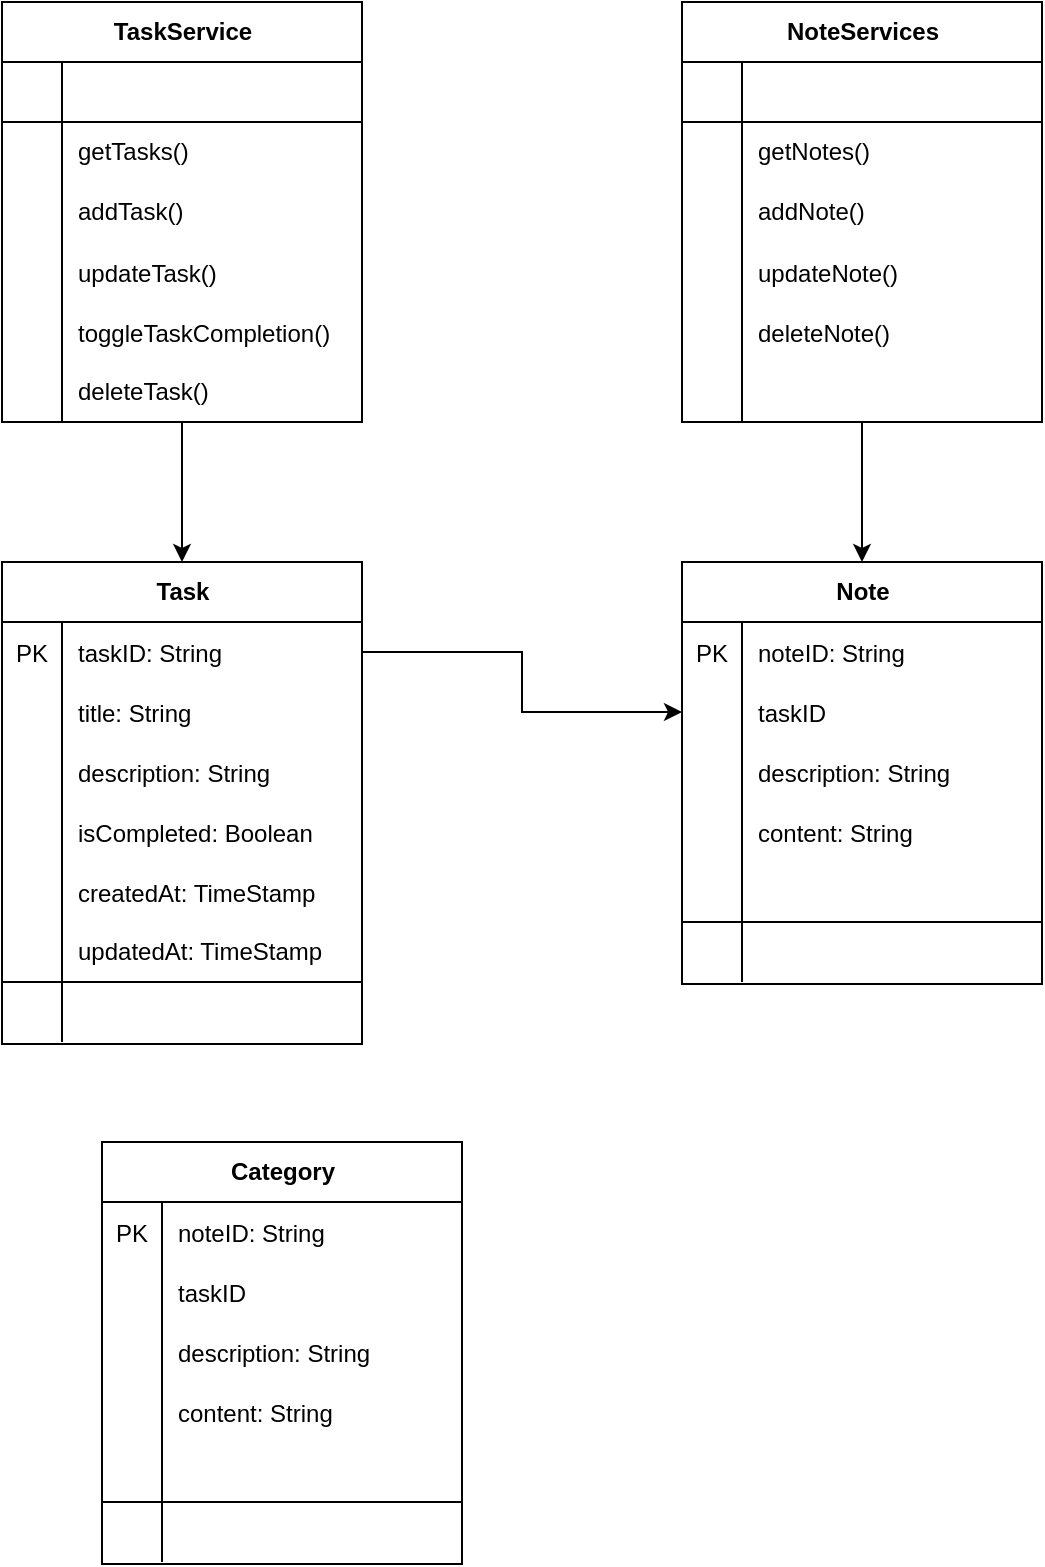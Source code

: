 <mxfile version="26.0.14">
  <diagram name="Page-1" id="JAcl6DxfZTMCWx050rgq">
    <mxGraphModel dx="1674" dy="1844" grid="1" gridSize="10" guides="1" tooltips="1" connect="1" arrows="1" fold="1" page="1" pageScale="1" pageWidth="850" pageHeight="1100" math="0" shadow="0">
      <root>
        <mxCell id="0" />
        <mxCell id="1" parent="0" />
        <mxCell id="ZKBM9tfTrSH8wka9pJI8-1" value="&lt;b&gt;Task&lt;/b&gt;" style="shape=table;startSize=30;container=1;collapsible=1;childLayout=tableLayout;fixedRows=1;rowLines=0;fontStyle=0;align=center;resizeLast=1;html=1;" parent="1" vertex="1">
          <mxGeometry x="80" y="240" width="180" height="241" as="geometry" />
        </mxCell>
        <mxCell id="ZKBM9tfTrSH8wka9pJI8-33" value="" style="shape=tableRow;horizontal=0;startSize=0;swimlaneHead=0;swimlaneBody=0;fillColor=none;collapsible=0;dropTarget=0;points=[[0,0.5],[1,0.5]];portConstraint=eastwest;top=0;left=0;right=0;bottom=0;fontStyle=0" parent="ZKBM9tfTrSH8wka9pJI8-1" vertex="1">
          <mxGeometry y="30" width="180" height="30" as="geometry" />
        </mxCell>
        <mxCell id="ZKBM9tfTrSH8wka9pJI8-34" value="PK" style="shape=partialRectangle;connectable=0;fillColor=none;top=0;left=0;bottom=0;right=0;editable=1;overflow=hidden;fontStyle=0" parent="ZKBM9tfTrSH8wka9pJI8-33" vertex="1">
          <mxGeometry width="30" height="30" as="geometry">
            <mxRectangle width="30" height="30" as="alternateBounds" />
          </mxGeometry>
        </mxCell>
        <mxCell id="ZKBM9tfTrSH8wka9pJI8-35" value="taskID: String" style="shape=partialRectangle;connectable=0;fillColor=none;top=0;left=0;bottom=0;right=0;align=left;spacingLeft=6;overflow=hidden;fontStyle=0" parent="ZKBM9tfTrSH8wka9pJI8-33" vertex="1">
          <mxGeometry x="30" width="150" height="30" as="geometry">
            <mxRectangle width="150" height="30" as="alternateBounds" />
          </mxGeometry>
        </mxCell>
        <mxCell id="ZKBM9tfTrSH8wka9pJI8-36" value="" style="shape=tableRow;horizontal=0;startSize=0;swimlaneHead=0;swimlaneBody=0;fillColor=none;collapsible=0;dropTarget=0;points=[[0,0.5],[1,0.5]];portConstraint=eastwest;top=0;left=0;right=0;bottom=0;" parent="ZKBM9tfTrSH8wka9pJI8-1" vertex="1">
          <mxGeometry y="60" width="180" height="30" as="geometry" />
        </mxCell>
        <mxCell id="ZKBM9tfTrSH8wka9pJI8-37" value="" style="shape=partialRectangle;connectable=0;fillColor=none;top=0;left=0;bottom=0;right=0;editable=1;overflow=hidden;" parent="ZKBM9tfTrSH8wka9pJI8-36" vertex="1">
          <mxGeometry width="30" height="30" as="geometry">
            <mxRectangle width="30" height="30" as="alternateBounds" />
          </mxGeometry>
        </mxCell>
        <mxCell id="ZKBM9tfTrSH8wka9pJI8-38" value="title: String" style="shape=partialRectangle;connectable=0;fillColor=none;top=0;left=0;bottom=0;right=0;align=left;spacingLeft=6;overflow=hidden;" parent="ZKBM9tfTrSH8wka9pJI8-36" vertex="1">
          <mxGeometry x="30" width="150" height="30" as="geometry">
            <mxRectangle width="150" height="30" as="alternateBounds" />
          </mxGeometry>
        </mxCell>
        <mxCell id="ZKBM9tfTrSH8wka9pJI8-30" value="" style="shape=tableRow;horizontal=0;startSize=0;swimlaneHead=0;swimlaneBody=0;fillColor=none;collapsible=0;dropTarget=0;points=[[0,0.5],[1,0.5]];portConstraint=eastwest;top=0;left=0;right=0;bottom=0;fontStyle=0" parent="ZKBM9tfTrSH8wka9pJI8-1" vertex="1">
          <mxGeometry y="90" width="180" height="30" as="geometry" />
        </mxCell>
        <mxCell id="ZKBM9tfTrSH8wka9pJI8-31" value="" style="shape=partialRectangle;connectable=0;fillColor=none;top=0;left=0;bottom=0;right=0;editable=1;overflow=hidden;fontStyle=0" parent="ZKBM9tfTrSH8wka9pJI8-30" vertex="1">
          <mxGeometry width="30" height="30" as="geometry">
            <mxRectangle width="30" height="30" as="alternateBounds" />
          </mxGeometry>
        </mxCell>
        <mxCell id="ZKBM9tfTrSH8wka9pJI8-32" value="description: String" style="shape=partialRectangle;connectable=0;fillColor=none;top=0;left=0;bottom=0;right=0;align=left;spacingLeft=6;overflow=hidden;fontStyle=0" parent="ZKBM9tfTrSH8wka9pJI8-30" vertex="1">
          <mxGeometry x="30" width="150" height="30" as="geometry">
            <mxRectangle width="150" height="30" as="alternateBounds" />
          </mxGeometry>
        </mxCell>
        <mxCell id="ZKBM9tfTrSH8wka9pJI8-39" value="" style="shape=tableRow;horizontal=0;startSize=0;swimlaneHead=0;swimlaneBody=0;fillColor=none;collapsible=0;dropTarget=0;points=[[0,0.5],[1,0.5]];portConstraint=eastwest;top=0;left=0;right=0;bottom=0;" parent="ZKBM9tfTrSH8wka9pJI8-1" vertex="1">
          <mxGeometry y="120" width="180" height="30" as="geometry" />
        </mxCell>
        <mxCell id="ZKBM9tfTrSH8wka9pJI8-40" value="" style="shape=partialRectangle;connectable=0;fillColor=none;top=0;left=0;bottom=0;right=0;editable=1;overflow=hidden;" parent="ZKBM9tfTrSH8wka9pJI8-39" vertex="1">
          <mxGeometry width="30" height="30" as="geometry">
            <mxRectangle width="30" height="30" as="alternateBounds" />
          </mxGeometry>
        </mxCell>
        <mxCell id="ZKBM9tfTrSH8wka9pJI8-41" value="isCompleted: Boolean" style="shape=partialRectangle;connectable=0;fillColor=none;top=0;left=0;bottom=0;right=0;align=left;spacingLeft=6;overflow=hidden;" parent="ZKBM9tfTrSH8wka9pJI8-39" vertex="1">
          <mxGeometry x="30" width="150" height="30" as="geometry">
            <mxRectangle width="150" height="30" as="alternateBounds" />
          </mxGeometry>
        </mxCell>
        <mxCell id="ZKBM9tfTrSH8wka9pJI8-57" value="" style="shape=tableRow;horizontal=0;startSize=0;swimlaneHead=0;swimlaneBody=0;fillColor=none;collapsible=0;dropTarget=0;points=[[0,0.5],[1,0.5]];portConstraint=eastwest;top=0;left=0;right=0;bottom=0;" parent="ZKBM9tfTrSH8wka9pJI8-1" vertex="1">
          <mxGeometry y="150" width="180" height="30" as="geometry" />
        </mxCell>
        <mxCell id="ZKBM9tfTrSH8wka9pJI8-58" value="" style="shape=partialRectangle;connectable=0;fillColor=none;top=0;left=0;bottom=0;right=0;editable=1;overflow=hidden;" parent="ZKBM9tfTrSH8wka9pJI8-57" vertex="1">
          <mxGeometry width="30" height="30" as="geometry">
            <mxRectangle width="30" height="30" as="alternateBounds" />
          </mxGeometry>
        </mxCell>
        <mxCell id="ZKBM9tfTrSH8wka9pJI8-59" value="createdAt: TimeStamp" style="shape=partialRectangle;connectable=0;fillColor=none;top=0;left=0;bottom=0;right=0;align=left;spacingLeft=6;overflow=hidden;" parent="ZKBM9tfTrSH8wka9pJI8-57" vertex="1">
          <mxGeometry x="30" width="150" height="30" as="geometry">
            <mxRectangle width="150" height="30" as="alternateBounds" />
          </mxGeometry>
        </mxCell>
        <mxCell id="ZKBM9tfTrSH8wka9pJI8-2" value="" style="shape=tableRow;horizontal=0;startSize=0;swimlaneHead=0;swimlaneBody=0;fillColor=none;collapsible=0;dropTarget=0;points=[[0,0.5],[1,0.5]];portConstraint=eastwest;top=0;left=0;right=0;bottom=1;fontStyle=0" parent="ZKBM9tfTrSH8wka9pJI8-1" vertex="1">
          <mxGeometry y="180" width="180" height="30" as="geometry" />
        </mxCell>
        <mxCell id="ZKBM9tfTrSH8wka9pJI8-3" value="" style="shape=partialRectangle;connectable=0;fillColor=none;top=0;left=0;bottom=0;right=0;fontStyle=0;overflow=hidden;whiteSpace=wrap;html=1;" parent="ZKBM9tfTrSH8wka9pJI8-2" vertex="1">
          <mxGeometry width="30" height="30" as="geometry">
            <mxRectangle width="30" height="30" as="alternateBounds" />
          </mxGeometry>
        </mxCell>
        <mxCell id="ZKBM9tfTrSH8wka9pJI8-4" value="updatedAt: TimeStamp" style="shape=partialRectangle;connectable=0;fillColor=none;top=0;left=0;bottom=0;right=0;align=left;spacingLeft=6;fontStyle=0;overflow=hidden;whiteSpace=wrap;html=1;" parent="ZKBM9tfTrSH8wka9pJI8-2" vertex="1">
          <mxGeometry x="30" width="150" height="30" as="geometry">
            <mxRectangle width="150" height="30" as="alternateBounds" />
          </mxGeometry>
        </mxCell>
        <mxCell id="ZKBM9tfTrSH8wka9pJI8-45" value="" style="shape=tableRow;horizontal=0;startSize=0;swimlaneHead=0;swimlaneBody=0;fillColor=none;collapsible=0;dropTarget=0;points=[[0,0.5],[1,0.5]];portConstraint=eastwest;top=0;left=0;right=0;bottom=0;" parent="ZKBM9tfTrSH8wka9pJI8-1" vertex="1">
          <mxGeometry y="210" width="180" height="30" as="geometry" />
        </mxCell>
        <mxCell id="ZKBM9tfTrSH8wka9pJI8-46" value="" style="shape=partialRectangle;connectable=0;fillColor=none;top=0;left=0;bottom=0;right=0;editable=1;overflow=hidden;" parent="ZKBM9tfTrSH8wka9pJI8-45" vertex="1">
          <mxGeometry width="30" height="30" as="geometry">
            <mxRectangle width="30" height="30" as="alternateBounds" />
          </mxGeometry>
        </mxCell>
        <mxCell id="ZKBM9tfTrSH8wka9pJI8-47" value="" style="shape=partialRectangle;connectable=0;fillColor=none;top=0;left=0;bottom=0;right=0;align=left;spacingLeft=6;overflow=hidden;" parent="ZKBM9tfTrSH8wka9pJI8-45" vertex="1">
          <mxGeometry x="30" width="150" height="30" as="geometry">
            <mxRectangle width="150" height="30" as="alternateBounds" />
          </mxGeometry>
        </mxCell>
        <mxCell id="ZKBM9tfTrSH8wka9pJI8-60" value="&lt;b&gt;Note&lt;/b&gt;" style="shape=table;startSize=30;container=1;collapsible=1;childLayout=tableLayout;fixedRows=1;rowLines=0;fontStyle=0;align=center;resizeLast=1;html=1;" parent="1" vertex="1">
          <mxGeometry x="420" y="240" width="180" height="211" as="geometry" />
        </mxCell>
        <mxCell id="ZKBM9tfTrSH8wka9pJI8-61" value="" style="shape=tableRow;horizontal=0;startSize=0;swimlaneHead=0;swimlaneBody=0;fillColor=none;collapsible=0;dropTarget=0;points=[[0,0.5],[1,0.5]];portConstraint=eastwest;top=0;left=0;right=0;bottom=0;fontStyle=0" parent="ZKBM9tfTrSH8wka9pJI8-60" vertex="1">
          <mxGeometry y="30" width="180" height="30" as="geometry" />
        </mxCell>
        <mxCell id="ZKBM9tfTrSH8wka9pJI8-62" value="PK" style="shape=partialRectangle;connectable=0;fillColor=none;top=0;left=0;bottom=0;right=0;editable=1;overflow=hidden;fontStyle=0" parent="ZKBM9tfTrSH8wka9pJI8-61" vertex="1">
          <mxGeometry width="30" height="30" as="geometry">
            <mxRectangle width="30" height="30" as="alternateBounds" />
          </mxGeometry>
        </mxCell>
        <mxCell id="ZKBM9tfTrSH8wka9pJI8-63" value="noteID: String" style="shape=partialRectangle;connectable=0;fillColor=none;top=0;left=0;bottom=0;right=0;align=left;spacingLeft=6;overflow=hidden;fontStyle=0" parent="ZKBM9tfTrSH8wka9pJI8-61" vertex="1">
          <mxGeometry x="30" width="150" height="30" as="geometry">
            <mxRectangle width="150" height="30" as="alternateBounds" />
          </mxGeometry>
        </mxCell>
        <mxCell id="ZKBM9tfTrSH8wka9pJI8-64" value="" style="shape=tableRow;horizontal=0;startSize=0;swimlaneHead=0;swimlaneBody=0;fillColor=none;collapsible=0;dropTarget=0;points=[[0,0.5],[1,0.5]];portConstraint=eastwest;top=0;left=0;right=0;bottom=0;" parent="ZKBM9tfTrSH8wka9pJI8-60" vertex="1">
          <mxGeometry y="60" width="180" height="30" as="geometry" />
        </mxCell>
        <mxCell id="ZKBM9tfTrSH8wka9pJI8-65" value="" style="shape=partialRectangle;connectable=0;fillColor=none;top=0;left=0;bottom=0;right=0;editable=1;overflow=hidden;" parent="ZKBM9tfTrSH8wka9pJI8-64" vertex="1">
          <mxGeometry width="30" height="30" as="geometry">
            <mxRectangle width="30" height="30" as="alternateBounds" />
          </mxGeometry>
        </mxCell>
        <mxCell id="ZKBM9tfTrSH8wka9pJI8-66" value="taskID" style="shape=partialRectangle;connectable=0;fillColor=none;top=0;left=0;bottom=0;right=0;align=left;spacingLeft=6;overflow=hidden;" parent="ZKBM9tfTrSH8wka9pJI8-64" vertex="1">
          <mxGeometry x="30" width="150" height="30" as="geometry">
            <mxRectangle width="150" height="30" as="alternateBounds" />
          </mxGeometry>
        </mxCell>
        <mxCell id="ZKBM9tfTrSH8wka9pJI8-67" value="" style="shape=tableRow;horizontal=0;startSize=0;swimlaneHead=0;swimlaneBody=0;fillColor=none;collapsible=0;dropTarget=0;points=[[0,0.5],[1,0.5]];portConstraint=eastwest;top=0;left=0;right=0;bottom=0;fontStyle=0" parent="ZKBM9tfTrSH8wka9pJI8-60" vertex="1">
          <mxGeometry y="90" width="180" height="30" as="geometry" />
        </mxCell>
        <mxCell id="ZKBM9tfTrSH8wka9pJI8-68" value="" style="shape=partialRectangle;connectable=0;fillColor=none;top=0;left=0;bottom=0;right=0;editable=1;overflow=hidden;fontStyle=0" parent="ZKBM9tfTrSH8wka9pJI8-67" vertex="1">
          <mxGeometry width="30" height="30" as="geometry">
            <mxRectangle width="30" height="30" as="alternateBounds" />
          </mxGeometry>
        </mxCell>
        <mxCell id="ZKBM9tfTrSH8wka9pJI8-69" value="description: String" style="shape=partialRectangle;connectable=0;fillColor=none;top=0;left=0;bottom=0;right=0;align=left;spacingLeft=6;overflow=hidden;fontStyle=0" parent="ZKBM9tfTrSH8wka9pJI8-67" vertex="1">
          <mxGeometry x="30" width="150" height="30" as="geometry">
            <mxRectangle width="150" height="30" as="alternateBounds" />
          </mxGeometry>
        </mxCell>
        <mxCell id="ZKBM9tfTrSH8wka9pJI8-70" value="" style="shape=tableRow;horizontal=0;startSize=0;swimlaneHead=0;swimlaneBody=0;fillColor=none;collapsible=0;dropTarget=0;points=[[0,0.5],[1,0.5]];portConstraint=eastwest;top=0;left=0;right=0;bottom=0;" parent="ZKBM9tfTrSH8wka9pJI8-60" vertex="1">
          <mxGeometry y="120" width="180" height="30" as="geometry" />
        </mxCell>
        <mxCell id="ZKBM9tfTrSH8wka9pJI8-71" value="" style="shape=partialRectangle;connectable=0;fillColor=none;top=0;left=0;bottom=0;right=0;editable=1;overflow=hidden;" parent="ZKBM9tfTrSH8wka9pJI8-70" vertex="1">
          <mxGeometry width="30" height="30" as="geometry">
            <mxRectangle width="30" height="30" as="alternateBounds" />
          </mxGeometry>
        </mxCell>
        <mxCell id="ZKBM9tfTrSH8wka9pJI8-72" value="content: String" style="shape=partialRectangle;connectable=0;fillColor=none;top=0;left=0;bottom=0;right=0;align=left;spacingLeft=6;overflow=hidden;" parent="ZKBM9tfTrSH8wka9pJI8-70" vertex="1">
          <mxGeometry x="30" width="150" height="30" as="geometry">
            <mxRectangle width="150" height="30" as="alternateBounds" />
          </mxGeometry>
        </mxCell>
        <mxCell id="ZKBM9tfTrSH8wka9pJI8-76" value="" style="shape=tableRow;horizontal=0;startSize=0;swimlaneHead=0;swimlaneBody=0;fillColor=none;collapsible=0;dropTarget=0;points=[[0,0.5],[1,0.5]];portConstraint=eastwest;top=0;left=0;right=0;bottom=1;fontStyle=0" parent="ZKBM9tfTrSH8wka9pJI8-60" vertex="1">
          <mxGeometry y="150" width="180" height="30" as="geometry" />
        </mxCell>
        <mxCell id="ZKBM9tfTrSH8wka9pJI8-77" value="" style="shape=partialRectangle;connectable=0;fillColor=none;top=0;left=0;bottom=0;right=0;fontStyle=0;overflow=hidden;whiteSpace=wrap;html=1;" parent="ZKBM9tfTrSH8wka9pJI8-76" vertex="1">
          <mxGeometry width="30" height="30" as="geometry">
            <mxRectangle width="30" height="30" as="alternateBounds" />
          </mxGeometry>
        </mxCell>
        <mxCell id="ZKBM9tfTrSH8wka9pJI8-78" value="" style="shape=partialRectangle;connectable=0;fillColor=none;top=0;left=0;bottom=0;right=0;align=left;spacingLeft=6;fontStyle=0;overflow=hidden;whiteSpace=wrap;html=1;" parent="ZKBM9tfTrSH8wka9pJI8-76" vertex="1">
          <mxGeometry x="30" width="150" height="30" as="geometry">
            <mxRectangle width="150" height="30" as="alternateBounds" />
          </mxGeometry>
        </mxCell>
        <mxCell id="ZKBM9tfTrSH8wka9pJI8-79" value="" style="shape=tableRow;horizontal=0;startSize=0;swimlaneHead=0;swimlaneBody=0;fillColor=none;collapsible=0;dropTarget=0;points=[[0,0.5],[1,0.5]];portConstraint=eastwest;top=0;left=0;right=0;bottom=0;" parent="ZKBM9tfTrSH8wka9pJI8-60" vertex="1">
          <mxGeometry y="180" width="180" height="30" as="geometry" />
        </mxCell>
        <mxCell id="ZKBM9tfTrSH8wka9pJI8-80" value="" style="shape=partialRectangle;connectable=0;fillColor=none;top=0;left=0;bottom=0;right=0;editable=1;overflow=hidden;" parent="ZKBM9tfTrSH8wka9pJI8-79" vertex="1">
          <mxGeometry width="30" height="30" as="geometry">
            <mxRectangle width="30" height="30" as="alternateBounds" />
          </mxGeometry>
        </mxCell>
        <mxCell id="ZKBM9tfTrSH8wka9pJI8-81" value="" style="shape=partialRectangle;connectable=0;fillColor=none;top=0;left=0;bottom=0;right=0;align=left;spacingLeft=6;overflow=hidden;" parent="ZKBM9tfTrSH8wka9pJI8-79" vertex="1">
          <mxGeometry x="30" width="150" height="30" as="geometry">
            <mxRectangle width="150" height="30" as="alternateBounds" />
          </mxGeometry>
        </mxCell>
        <mxCell id="ZKBM9tfTrSH8wka9pJI8-82" style="edgeStyle=orthogonalEdgeStyle;rounded=0;orthogonalLoop=1;jettySize=auto;html=1;" parent="1" source="ZKBM9tfTrSH8wka9pJI8-33" target="ZKBM9tfTrSH8wka9pJI8-64" edge="1">
          <mxGeometry relative="1" as="geometry" />
        </mxCell>
        <mxCell id="ZKBM9tfTrSH8wka9pJI8-83" value="&lt;b&gt;Category&lt;/b&gt;" style="shape=table;startSize=30;container=1;collapsible=1;childLayout=tableLayout;fixedRows=1;rowLines=0;fontStyle=0;align=center;resizeLast=1;html=1;" parent="1" vertex="1">
          <mxGeometry x="130" y="530" width="180" height="211" as="geometry" />
        </mxCell>
        <mxCell id="ZKBM9tfTrSH8wka9pJI8-84" value="" style="shape=tableRow;horizontal=0;startSize=0;swimlaneHead=0;swimlaneBody=0;fillColor=none;collapsible=0;dropTarget=0;points=[[0,0.5],[1,0.5]];portConstraint=eastwest;top=0;left=0;right=0;bottom=0;fontStyle=0" parent="ZKBM9tfTrSH8wka9pJI8-83" vertex="1">
          <mxGeometry y="30" width="180" height="30" as="geometry" />
        </mxCell>
        <mxCell id="ZKBM9tfTrSH8wka9pJI8-85" value="PK" style="shape=partialRectangle;connectable=0;fillColor=none;top=0;left=0;bottom=0;right=0;editable=1;overflow=hidden;fontStyle=0" parent="ZKBM9tfTrSH8wka9pJI8-84" vertex="1">
          <mxGeometry width="30" height="30" as="geometry">
            <mxRectangle width="30" height="30" as="alternateBounds" />
          </mxGeometry>
        </mxCell>
        <mxCell id="ZKBM9tfTrSH8wka9pJI8-86" value="noteID: String" style="shape=partialRectangle;connectable=0;fillColor=none;top=0;left=0;bottom=0;right=0;align=left;spacingLeft=6;overflow=hidden;fontStyle=0" parent="ZKBM9tfTrSH8wka9pJI8-84" vertex="1">
          <mxGeometry x="30" width="150" height="30" as="geometry">
            <mxRectangle width="150" height="30" as="alternateBounds" />
          </mxGeometry>
        </mxCell>
        <mxCell id="ZKBM9tfTrSH8wka9pJI8-87" value="" style="shape=tableRow;horizontal=0;startSize=0;swimlaneHead=0;swimlaneBody=0;fillColor=none;collapsible=0;dropTarget=0;points=[[0,0.5],[1,0.5]];portConstraint=eastwest;top=0;left=0;right=0;bottom=0;" parent="ZKBM9tfTrSH8wka9pJI8-83" vertex="1">
          <mxGeometry y="60" width="180" height="30" as="geometry" />
        </mxCell>
        <mxCell id="ZKBM9tfTrSH8wka9pJI8-88" value="" style="shape=partialRectangle;connectable=0;fillColor=none;top=0;left=0;bottom=0;right=0;editable=1;overflow=hidden;" parent="ZKBM9tfTrSH8wka9pJI8-87" vertex="1">
          <mxGeometry width="30" height="30" as="geometry">
            <mxRectangle width="30" height="30" as="alternateBounds" />
          </mxGeometry>
        </mxCell>
        <mxCell id="ZKBM9tfTrSH8wka9pJI8-89" value="taskID" style="shape=partialRectangle;connectable=0;fillColor=none;top=0;left=0;bottom=0;right=0;align=left;spacingLeft=6;overflow=hidden;" parent="ZKBM9tfTrSH8wka9pJI8-87" vertex="1">
          <mxGeometry x="30" width="150" height="30" as="geometry">
            <mxRectangle width="150" height="30" as="alternateBounds" />
          </mxGeometry>
        </mxCell>
        <mxCell id="ZKBM9tfTrSH8wka9pJI8-90" value="" style="shape=tableRow;horizontal=0;startSize=0;swimlaneHead=0;swimlaneBody=0;fillColor=none;collapsible=0;dropTarget=0;points=[[0,0.5],[1,0.5]];portConstraint=eastwest;top=0;left=0;right=0;bottom=0;fontStyle=0" parent="ZKBM9tfTrSH8wka9pJI8-83" vertex="1">
          <mxGeometry y="90" width="180" height="30" as="geometry" />
        </mxCell>
        <mxCell id="ZKBM9tfTrSH8wka9pJI8-91" value="" style="shape=partialRectangle;connectable=0;fillColor=none;top=0;left=0;bottom=0;right=0;editable=1;overflow=hidden;fontStyle=0" parent="ZKBM9tfTrSH8wka9pJI8-90" vertex="1">
          <mxGeometry width="30" height="30" as="geometry">
            <mxRectangle width="30" height="30" as="alternateBounds" />
          </mxGeometry>
        </mxCell>
        <mxCell id="ZKBM9tfTrSH8wka9pJI8-92" value="description: String" style="shape=partialRectangle;connectable=0;fillColor=none;top=0;left=0;bottom=0;right=0;align=left;spacingLeft=6;overflow=hidden;fontStyle=0" parent="ZKBM9tfTrSH8wka9pJI8-90" vertex="1">
          <mxGeometry x="30" width="150" height="30" as="geometry">
            <mxRectangle width="150" height="30" as="alternateBounds" />
          </mxGeometry>
        </mxCell>
        <mxCell id="ZKBM9tfTrSH8wka9pJI8-93" value="" style="shape=tableRow;horizontal=0;startSize=0;swimlaneHead=0;swimlaneBody=0;fillColor=none;collapsible=0;dropTarget=0;points=[[0,0.5],[1,0.5]];portConstraint=eastwest;top=0;left=0;right=0;bottom=0;" parent="ZKBM9tfTrSH8wka9pJI8-83" vertex="1">
          <mxGeometry y="120" width="180" height="30" as="geometry" />
        </mxCell>
        <mxCell id="ZKBM9tfTrSH8wka9pJI8-94" value="" style="shape=partialRectangle;connectable=0;fillColor=none;top=0;left=0;bottom=0;right=0;editable=1;overflow=hidden;" parent="ZKBM9tfTrSH8wka9pJI8-93" vertex="1">
          <mxGeometry width="30" height="30" as="geometry">
            <mxRectangle width="30" height="30" as="alternateBounds" />
          </mxGeometry>
        </mxCell>
        <mxCell id="ZKBM9tfTrSH8wka9pJI8-95" value="content: String" style="shape=partialRectangle;connectable=0;fillColor=none;top=0;left=0;bottom=0;right=0;align=left;spacingLeft=6;overflow=hidden;" parent="ZKBM9tfTrSH8wka9pJI8-93" vertex="1">
          <mxGeometry x="30" width="150" height="30" as="geometry">
            <mxRectangle width="150" height="30" as="alternateBounds" />
          </mxGeometry>
        </mxCell>
        <mxCell id="ZKBM9tfTrSH8wka9pJI8-96" value="" style="shape=tableRow;horizontal=0;startSize=0;swimlaneHead=0;swimlaneBody=0;fillColor=none;collapsible=0;dropTarget=0;points=[[0,0.5],[1,0.5]];portConstraint=eastwest;top=0;left=0;right=0;bottom=1;fontStyle=0" parent="ZKBM9tfTrSH8wka9pJI8-83" vertex="1">
          <mxGeometry y="150" width="180" height="30" as="geometry" />
        </mxCell>
        <mxCell id="ZKBM9tfTrSH8wka9pJI8-97" value="" style="shape=partialRectangle;connectable=0;fillColor=none;top=0;left=0;bottom=0;right=0;fontStyle=0;overflow=hidden;whiteSpace=wrap;html=1;" parent="ZKBM9tfTrSH8wka9pJI8-96" vertex="1">
          <mxGeometry width="30" height="30" as="geometry">
            <mxRectangle width="30" height="30" as="alternateBounds" />
          </mxGeometry>
        </mxCell>
        <mxCell id="ZKBM9tfTrSH8wka9pJI8-98" value="" style="shape=partialRectangle;connectable=0;fillColor=none;top=0;left=0;bottom=0;right=0;align=left;spacingLeft=6;fontStyle=0;overflow=hidden;whiteSpace=wrap;html=1;" parent="ZKBM9tfTrSH8wka9pJI8-96" vertex="1">
          <mxGeometry x="30" width="150" height="30" as="geometry">
            <mxRectangle width="150" height="30" as="alternateBounds" />
          </mxGeometry>
        </mxCell>
        <mxCell id="ZKBM9tfTrSH8wka9pJI8-99" value="" style="shape=tableRow;horizontal=0;startSize=0;swimlaneHead=0;swimlaneBody=0;fillColor=none;collapsible=0;dropTarget=0;points=[[0,0.5],[1,0.5]];portConstraint=eastwest;top=0;left=0;right=0;bottom=0;" parent="ZKBM9tfTrSH8wka9pJI8-83" vertex="1">
          <mxGeometry y="180" width="180" height="30" as="geometry" />
        </mxCell>
        <mxCell id="ZKBM9tfTrSH8wka9pJI8-100" value="" style="shape=partialRectangle;connectable=0;fillColor=none;top=0;left=0;bottom=0;right=0;editable=1;overflow=hidden;" parent="ZKBM9tfTrSH8wka9pJI8-99" vertex="1">
          <mxGeometry width="30" height="30" as="geometry">
            <mxRectangle width="30" height="30" as="alternateBounds" />
          </mxGeometry>
        </mxCell>
        <mxCell id="ZKBM9tfTrSH8wka9pJI8-101" value="" style="shape=partialRectangle;connectable=0;fillColor=none;top=0;left=0;bottom=0;right=0;align=left;spacingLeft=6;overflow=hidden;" parent="ZKBM9tfTrSH8wka9pJI8-99" vertex="1">
          <mxGeometry x="30" width="150" height="30" as="geometry">
            <mxRectangle width="150" height="30" as="alternateBounds" />
          </mxGeometry>
        </mxCell>
        <mxCell id="ZKBM9tfTrSH8wka9pJI8-200" style="edgeStyle=orthogonalEdgeStyle;rounded=0;orthogonalLoop=1;jettySize=auto;html=1;" parent="1" source="ZKBM9tfTrSH8wka9pJI8-156" target="ZKBM9tfTrSH8wka9pJI8-1" edge="1">
          <mxGeometry relative="1" as="geometry" />
        </mxCell>
        <mxCell id="ZKBM9tfTrSH8wka9pJI8-156" value="TaskService" style="shape=table;startSize=30;container=1;collapsible=1;childLayout=tableLayout;fixedRows=1;rowLines=0;fontStyle=1;align=center;resizeLast=1;html=1;" parent="1" vertex="1">
          <mxGeometry x="80" y="-40" width="180" height="210" as="geometry" />
        </mxCell>
        <mxCell id="ZKBM9tfTrSH8wka9pJI8-157" value="" style="shape=tableRow;horizontal=0;startSize=0;swimlaneHead=0;swimlaneBody=0;fillColor=none;collapsible=0;dropTarget=0;points=[[0,0.5],[1,0.5]];portConstraint=eastwest;top=0;left=0;right=0;bottom=1;" parent="ZKBM9tfTrSH8wka9pJI8-156" vertex="1">
          <mxGeometry y="30" width="180" height="30" as="geometry" />
        </mxCell>
        <mxCell id="ZKBM9tfTrSH8wka9pJI8-158" value="" style="shape=partialRectangle;connectable=0;fillColor=none;top=0;left=0;bottom=0;right=0;fontStyle=1;overflow=hidden;whiteSpace=wrap;html=1;" parent="ZKBM9tfTrSH8wka9pJI8-157" vertex="1">
          <mxGeometry width="30" height="30" as="geometry">
            <mxRectangle width="30" height="30" as="alternateBounds" />
          </mxGeometry>
        </mxCell>
        <mxCell id="ZKBM9tfTrSH8wka9pJI8-159" value="" style="shape=partialRectangle;connectable=0;fillColor=none;top=0;left=0;bottom=0;right=0;align=left;spacingLeft=6;fontStyle=5;overflow=hidden;whiteSpace=wrap;html=1;" parent="ZKBM9tfTrSH8wka9pJI8-157" vertex="1">
          <mxGeometry x="30" width="150" height="30" as="geometry">
            <mxRectangle width="150" height="30" as="alternateBounds" />
          </mxGeometry>
        </mxCell>
        <mxCell id="ZKBM9tfTrSH8wka9pJI8-160" value="" style="shape=tableRow;horizontal=0;startSize=0;swimlaneHead=0;swimlaneBody=0;fillColor=none;collapsible=0;dropTarget=0;points=[[0,0.5],[1,0.5]];portConstraint=eastwest;top=0;left=0;right=0;bottom=0;" parent="ZKBM9tfTrSH8wka9pJI8-156" vertex="1">
          <mxGeometry y="60" width="180" height="30" as="geometry" />
        </mxCell>
        <mxCell id="ZKBM9tfTrSH8wka9pJI8-161" value="" style="shape=partialRectangle;connectable=0;fillColor=none;top=0;left=0;bottom=0;right=0;editable=1;overflow=hidden;whiteSpace=wrap;html=1;" parent="ZKBM9tfTrSH8wka9pJI8-160" vertex="1">
          <mxGeometry width="30" height="30" as="geometry">
            <mxRectangle width="30" height="30" as="alternateBounds" />
          </mxGeometry>
        </mxCell>
        <mxCell id="ZKBM9tfTrSH8wka9pJI8-162" value="getTasks()" style="shape=partialRectangle;connectable=0;fillColor=none;top=0;left=0;bottom=0;right=0;align=left;spacingLeft=6;overflow=hidden;whiteSpace=wrap;html=1;" parent="ZKBM9tfTrSH8wka9pJI8-160" vertex="1">
          <mxGeometry x="30" width="150" height="30" as="geometry">
            <mxRectangle width="150" height="30" as="alternateBounds" />
          </mxGeometry>
        </mxCell>
        <mxCell id="ZKBM9tfTrSH8wka9pJI8-163" value="" style="shape=tableRow;horizontal=0;startSize=0;swimlaneHead=0;swimlaneBody=0;fillColor=none;collapsible=0;dropTarget=0;points=[[0,0.5],[1,0.5]];portConstraint=eastwest;top=0;left=0;right=0;bottom=0;" parent="ZKBM9tfTrSH8wka9pJI8-156" vertex="1">
          <mxGeometry y="90" width="180" height="30" as="geometry" />
        </mxCell>
        <mxCell id="ZKBM9tfTrSH8wka9pJI8-164" value="" style="shape=partialRectangle;connectable=0;fillColor=none;top=0;left=0;bottom=0;right=0;editable=1;overflow=hidden;whiteSpace=wrap;html=1;" parent="ZKBM9tfTrSH8wka9pJI8-163" vertex="1">
          <mxGeometry width="30" height="30" as="geometry">
            <mxRectangle width="30" height="30" as="alternateBounds" />
          </mxGeometry>
        </mxCell>
        <mxCell id="ZKBM9tfTrSH8wka9pJI8-165" value="addTask()" style="shape=partialRectangle;connectable=0;fillColor=none;top=0;left=0;bottom=0;right=0;align=left;spacingLeft=6;overflow=hidden;whiteSpace=wrap;html=1;" parent="ZKBM9tfTrSH8wka9pJI8-163" vertex="1">
          <mxGeometry x="30" width="150" height="30" as="geometry">
            <mxRectangle width="150" height="30" as="alternateBounds" />
          </mxGeometry>
        </mxCell>
        <mxCell id="ZKBM9tfTrSH8wka9pJI8-169" value="" style="shape=tableRow;horizontal=0;startSize=0;swimlaneHead=0;swimlaneBody=0;fillColor=none;collapsible=0;dropTarget=0;points=[[0,0.5],[1,0.5]];portConstraint=eastwest;top=0;left=0;right=0;bottom=0;" parent="ZKBM9tfTrSH8wka9pJI8-156" vertex="1">
          <mxGeometry y="120" width="180" height="30" as="geometry" />
        </mxCell>
        <mxCell id="ZKBM9tfTrSH8wka9pJI8-170" value="" style="shape=partialRectangle;connectable=0;fillColor=none;top=0;left=0;bottom=0;right=0;editable=1;overflow=hidden;" parent="ZKBM9tfTrSH8wka9pJI8-169" vertex="1">
          <mxGeometry width="30" height="30" as="geometry">
            <mxRectangle width="30" height="30" as="alternateBounds" />
          </mxGeometry>
        </mxCell>
        <mxCell id="ZKBM9tfTrSH8wka9pJI8-171" value="updateTask()" style="shape=partialRectangle;connectable=0;fillColor=none;top=0;left=0;bottom=0;right=0;align=left;spacingLeft=6;overflow=hidden;" parent="ZKBM9tfTrSH8wka9pJI8-169" vertex="1">
          <mxGeometry x="30" width="150" height="30" as="geometry">
            <mxRectangle width="150" height="30" as="alternateBounds" />
          </mxGeometry>
        </mxCell>
        <mxCell id="ZKBM9tfTrSH8wka9pJI8-172" value="" style="shape=tableRow;horizontal=0;startSize=0;swimlaneHead=0;swimlaneBody=0;fillColor=none;collapsible=0;dropTarget=0;points=[[0,0.5],[1,0.5]];portConstraint=eastwest;top=0;left=0;right=0;bottom=0;" parent="ZKBM9tfTrSH8wka9pJI8-156" vertex="1">
          <mxGeometry y="150" width="180" height="30" as="geometry" />
        </mxCell>
        <mxCell id="ZKBM9tfTrSH8wka9pJI8-173" value="" style="shape=partialRectangle;connectable=0;fillColor=none;top=0;left=0;bottom=0;right=0;editable=1;overflow=hidden;" parent="ZKBM9tfTrSH8wka9pJI8-172" vertex="1">
          <mxGeometry width="30" height="30" as="geometry">
            <mxRectangle width="30" height="30" as="alternateBounds" />
          </mxGeometry>
        </mxCell>
        <mxCell id="ZKBM9tfTrSH8wka9pJI8-174" value="toggleTaskCompletion()" style="shape=partialRectangle;connectable=0;fillColor=none;top=0;left=0;bottom=0;right=0;align=left;spacingLeft=6;overflow=hidden;" parent="ZKBM9tfTrSH8wka9pJI8-172" vertex="1">
          <mxGeometry x="30" width="150" height="30" as="geometry">
            <mxRectangle width="150" height="30" as="alternateBounds" />
          </mxGeometry>
        </mxCell>
        <mxCell id="ZKBM9tfTrSH8wka9pJI8-166" value="" style="shape=tableRow;horizontal=0;startSize=0;swimlaneHead=0;swimlaneBody=0;fillColor=none;collapsible=0;dropTarget=0;points=[[0,0.5],[1,0.5]];portConstraint=eastwest;top=0;left=0;right=0;bottom=0;" parent="ZKBM9tfTrSH8wka9pJI8-156" vertex="1">
          <mxGeometry y="180" width="180" height="30" as="geometry" />
        </mxCell>
        <mxCell id="ZKBM9tfTrSH8wka9pJI8-167" value="" style="shape=partialRectangle;connectable=0;fillColor=none;top=0;left=0;bottom=0;right=0;editable=1;overflow=hidden;whiteSpace=wrap;html=1;" parent="ZKBM9tfTrSH8wka9pJI8-166" vertex="1">
          <mxGeometry width="30" height="30" as="geometry">
            <mxRectangle width="30" height="30" as="alternateBounds" />
          </mxGeometry>
        </mxCell>
        <mxCell id="ZKBM9tfTrSH8wka9pJI8-168" value="deleteTask()" style="shape=partialRectangle;connectable=0;fillColor=none;top=0;left=0;bottom=0;right=0;align=left;spacingLeft=6;overflow=hidden;whiteSpace=wrap;html=1;" parent="ZKBM9tfTrSH8wka9pJI8-166" vertex="1">
          <mxGeometry x="30" width="150" height="30" as="geometry">
            <mxRectangle width="150" height="30" as="alternateBounds" />
          </mxGeometry>
        </mxCell>
        <mxCell id="ZKBM9tfTrSH8wka9pJI8-201" style="edgeStyle=orthogonalEdgeStyle;rounded=0;orthogonalLoop=1;jettySize=auto;html=1;" parent="1" source="ZKBM9tfTrSH8wka9pJI8-181" target="ZKBM9tfTrSH8wka9pJI8-60" edge="1">
          <mxGeometry relative="1" as="geometry" />
        </mxCell>
        <mxCell id="ZKBM9tfTrSH8wka9pJI8-181" value="NoteServices" style="shape=table;startSize=30;container=1;collapsible=1;childLayout=tableLayout;fixedRows=1;rowLines=0;fontStyle=1;align=center;resizeLast=1;html=1;" parent="1" vertex="1">
          <mxGeometry x="420" y="-40" width="180" height="210" as="geometry" />
        </mxCell>
        <mxCell id="ZKBM9tfTrSH8wka9pJI8-182" value="" style="shape=tableRow;horizontal=0;startSize=0;swimlaneHead=0;swimlaneBody=0;fillColor=none;collapsible=0;dropTarget=0;points=[[0,0.5],[1,0.5]];portConstraint=eastwest;top=0;left=0;right=0;bottom=1;" parent="ZKBM9tfTrSH8wka9pJI8-181" vertex="1">
          <mxGeometry y="30" width="180" height="30" as="geometry" />
        </mxCell>
        <mxCell id="ZKBM9tfTrSH8wka9pJI8-183" value="" style="shape=partialRectangle;connectable=0;fillColor=none;top=0;left=0;bottom=0;right=0;fontStyle=1;overflow=hidden;whiteSpace=wrap;html=1;" parent="ZKBM9tfTrSH8wka9pJI8-182" vertex="1">
          <mxGeometry width="30" height="30" as="geometry">
            <mxRectangle width="30" height="30" as="alternateBounds" />
          </mxGeometry>
        </mxCell>
        <mxCell id="ZKBM9tfTrSH8wka9pJI8-184" value="" style="shape=partialRectangle;connectable=0;fillColor=none;top=0;left=0;bottom=0;right=0;align=left;spacingLeft=6;fontStyle=5;overflow=hidden;whiteSpace=wrap;html=1;" parent="ZKBM9tfTrSH8wka9pJI8-182" vertex="1">
          <mxGeometry x="30" width="150" height="30" as="geometry">
            <mxRectangle width="150" height="30" as="alternateBounds" />
          </mxGeometry>
        </mxCell>
        <mxCell id="ZKBM9tfTrSH8wka9pJI8-185" value="" style="shape=tableRow;horizontal=0;startSize=0;swimlaneHead=0;swimlaneBody=0;fillColor=none;collapsible=0;dropTarget=0;points=[[0,0.5],[1,0.5]];portConstraint=eastwest;top=0;left=0;right=0;bottom=0;" parent="ZKBM9tfTrSH8wka9pJI8-181" vertex="1">
          <mxGeometry y="60" width="180" height="30" as="geometry" />
        </mxCell>
        <mxCell id="ZKBM9tfTrSH8wka9pJI8-186" value="" style="shape=partialRectangle;connectable=0;fillColor=none;top=0;left=0;bottom=0;right=0;editable=1;overflow=hidden;whiteSpace=wrap;html=1;" parent="ZKBM9tfTrSH8wka9pJI8-185" vertex="1">
          <mxGeometry width="30" height="30" as="geometry">
            <mxRectangle width="30" height="30" as="alternateBounds" />
          </mxGeometry>
        </mxCell>
        <mxCell id="ZKBM9tfTrSH8wka9pJI8-187" value="getNotes()" style="shape=partialRectangle;connectable=0;fillColor=none;top=0;left=0;bottom=0;right=0;align=left;spacingLeft=6;overflow=hidden;whiteSpace=wrap;html=1;" parent="ZKBM9tfTrSH8wka9pJI8-185" vertex="1">
          <mxGeometry x="30" width="150" height="30" as="geometry">
            <mxRectangle width="150" height="30" as="alternateBounds" />
          </mxGeometry>
        </mxCell>
        <mxCell id="ZKBM9tfTrSH8wka9pJI8-188" value="" style="shape=tableRow;horizontal=0;startSize=0;swimlaneHead=0;swimlaneBody=0;fillColor=none;collapsible=0;dropTarget=0;points=[[0,0.5],[1,0.5]];portConstraint=eastwest;top=0;left=0;right=0;bottom=0;" parent="ZKBM9tfTrSH8wka9pJI8-181" vertex="1">
          <mxGeometry y="90" width="180" height="30" as="geometry" />
        </mxCell>
        <mxCell id="ZKBM9tfTrSH8wka9pJI8-189" value="" style="shape=partialRectangle;connectable=0;fillColor=none;top=0;left=0;bottom=0;right=0;editable=1;overflow=hidden;whiteSpace=wrap;html=1;" parent="ZKBM9tfTrSH8wka9pJI8-188" vertex="1">
          <mxGeometry width="30" height="30" as="geometry">
            <mxRectangle width="30" height="30" as="alternateBounds" />
          </mxGeometry>
        </mxCell>
        <mxCell id="ZKBM9tfTrSH8wka9pJI8-190" value="addNote()" style="shape=partialRectangle;connectable=0;fillColor=none;top=0;left=0;bottom=0;right=0;align=left;spacingLeft=6;overflow=hidden;whiteSpace=wrap;html=1;" parent="ZKBM9tfTrSH8wka9pJI8-188" vertex="1">
          <mxGeometry x="30" width="150" height="30" as="geometry">
            <mxRectangle width="150" height="30" as="alternateBounds" />
          </mxGeometry>
        </mxCell>
        <mxCell id="ZKBM9tfTrSH8wka9pJI8-191" value="" style="shape=tableRow;horizontal=0;startSize=0;swimlaneHead=0;swimlaneBody=0;fillColor=none;collapsible=0;dropTarget=0;points=[[0,0.5],[1,0.5]];portConstraint=eastwest;top=0;left=0;right=0;bottom=0;" parent="ZKBM9tfTrSH8wka9pJI8-181" vertex="1">
          <mxGeometry y="120" width="180" height="30" as="geometry" />
        </mxCell>
        <mxCell id="ZKBM9tfTrSH8wka9pJI8-192" value="" style="shape=partialRectangle;connectable=0;fillColor=none;top=0;left=0;bottom=0;right=0;editable=1;overflow=hidden;" parent="ZKBM9tfTrSH8wka9pJI8-191" vertex="1">
          <mxGeometry width="30" height="30" as="geometry">
            <mxRectangle width="30" height="30" as="alternateBounds" />
          </mxGeometry>
        </mxCell>
        <mxCell id="ZKBM9tfTrSH8wka9pJI8-193" value="updateNote()" style="shape=partialRectangle;connectable=0;fillColor=none;top=0;left=0;bottom=0;right=0;align=left;spacingLeft=6;overflow=hidden;" parent="ZKBM9tfTrSH8wka9pJI8-191" vertex="1">
          <mxGeometry x="30" width="150" height="30" as="geometry">
            <mxRectangle width="150" height="30" as="alternateBounds" />
          </mxGeometry>
        </mxCell>
        <mxCell id="ZKBM9tfTrSH8wka9pJI8-194" value="" style="shape=tableRow;horizontal=0;startSize=0;swimlaneHead=0;swimlaneBody=0;fillColor=none;collapsible=0;dropTarget=0;points=[[0,0.5],[1,0.5]];portConstraint=eastwest;top=0;left=0;right=0;bottom=0;" parent="ZKBM9tfTrSH8wka9pJI8-181" vertex="1">
          <mxGeometry y="150" width="180" height="30" as="geometry" />
        </mxCell>
        <mxCell id="ZKBM9tfTrSH8wka9pJI8-195" value="" style="shape=partialRectangle;connectable=0;fillColor=none;top=0;left=0;bottom=0;right=0;editable=1;overflow=hidden;" parent="ZKBM9tfTrSH8wka9pJI8-194" vertex="1">
          <mxGeometry width="30" height="30" as="geometry">
            <mxRectangle width="30" height="30" as="alternateBounds" />
          </mxGeometry>
        </mxCell>
        <mxCell id="ZKBM9tfTrSH8wka9pJI8-196" value="deleteNote()" style="shape=partialRectangle;connectable=0;fillColor=none;top=0;left=0;bottom=0;right=0;align=left;spacingLeft=6;overflow=hidden;" parent="ZKBM9tfTrSH8wka9pJI8-194" vertex="1">
          <mxGeometry x="30" width="150" height="30" as="geometry">
            <mxRectangle width="150" height="30" as="alternateBounds" />
          </mxGeometry>
        </mxCell>
        <mxCell id="ZKBM9tfTrSH8wka9pJI8-197" value="" style="shape=tableRow;horizontal=0;startSize=0;swimlaneHead=0;swimlaneBody=0;fillColor=none;collapsible=0;dropTarget=0;points=[[0,0.5],[1,0.5]];portConstraint=eastwest;top=0;left=0;right=0;bottom=0;" parent="ZKBM9tfTrSH8wka9pJI8-181" vertex="1">
          <mxGeometry y="180" width="180" height="30" as="geometry" />
        </mxCell>
        <mxCell id="ZKBM9tfTrSH8wka9pJI8-198" value="" style="shape=partialRectangle;connectable=0;fillColor=none;top=0;left=0;bottom=0;right=0;editable=1;overflow=hidden;whiteSpace=wrap;html=1;" parent="ZKBM9tfTrSH8wka9pJI8-197" vertex="1">
          <mxGeometry width="30" height="30" as="geometry">
            <mxRectangle width="30" height="30" as="alternateBounds" />
          </mxGeometry>
        </mxCell>
        <mxCell id="ZKBM9tfTrSH8wka9pJI8-199" value="" style="shape=partialRectangle;connectable=0;fillColor=none;top=0;left=0;bottom=0;right=0;align=left;spacingLeft=6;overflow=hidden;whiteSpace=wrap;html=1;" parent="ZKBM9tfTrSH8wka9pJI8-197" vertex="1">
          <mxGeometry x="30" width="150" height="30" as="geometry">
            <mxRectangle width="150" height="30" as="alternateBounds" />
          </mxGeometry>
        </mxCell>
      </root>
    </mxGraphModel>
  </diagram>
</mxfile>
